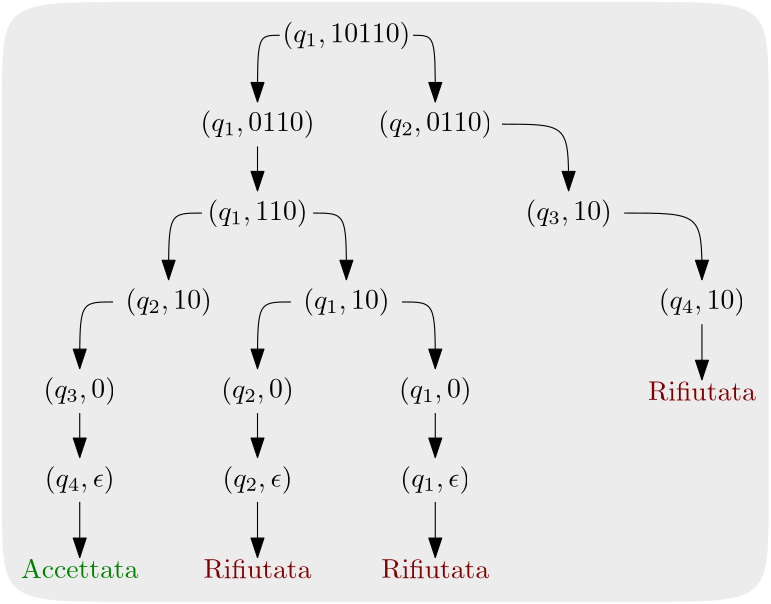 <?xml version="1.0"?>
<!DOCTYPE ipe SYSTEM "ipe.dtd">
<ipe version="70218" creator="Ipe 7.2.28">
<info created="D:20240927195550" modified="D:20240927200431"/>
<ipestyle name="basic">
<symbol name="arrow/arc(spx)">
<path stroke="sym-stroke" fill="sym-stroke" pen="sym-pen">
0 0 m
-1 0.333 l
-1 -0.333 l
h
</path>
</symbol>
<symbol name="arrow/farc(spx)">
<path stroke="sym-stroke" fill="white" pen="sym-pen">
0 0 m
-1 0.333 l
-1 -0.333 l
h
</path>
</symbol>
<symbol name="arrow/ptarc(spx)">
<path stroke="sym-stroke" fill="sym-stroke" pen="sym-pen">
0 0 m
-1 0.333 l
-0.8 0 l
-1 -0.333 l
h
</path>
</symbol>
<symbol name="arrow/fptarc(spx)">
<path stroke="sym-stroke" fill="white" pen="sym-pen">
0 0 m
-1 0.333 l
-0.8 0 l
-1 -0.333 l
h
</path>
</symbol>
<symbol name="mark/circle(sx)" transformations="translations">
<path fill="sym-stroke">
0.6 0 0 0.6 0 0 e
0.4 0 0 0.4 0 0 e
</path>
</symbol>
<symbol name="mark/disk(sx)" transformations="translations">
<path fill="sym-stroke">
0.6 0 0 0.6 0 0 e
</path>
</symbol>
<symbol name="mark/fdisk(sfx)" transformations="translations">
<group>
<path fill="sym-fill">
0.5 0 0 0.5 0 0 e
</path>
<path fill="sym-stroke" fillrule="eofill">
0.6 0 0 0.6 0 0 e
0.4 0 0 0.4 0 0 e
</path>
</group>
</symbol>
<symbol name="mark/box(sx)" transformations="translations">
<path fill="sym-stroke" fillrule="eofill">
-0.6 -0.6 m
0.6 -0.6 l
0.6 0.6 l
-0.6 0.6 l
h
-0.4 -0.4 m
0.4 -0.4 l
0.4 0.4 l
-0.4 0.4 l
h
</path>
</symbol>
<symbol name="mark/square(sx)" transformations="translations">
<path fill="sym-stroke">
-0.6 -0.6 m
0.6 -0.6 l
0.6 0.6 l
-0.6 0.6 l
h
</path>
</symbol>
<symbol name="mark/fsquare(sfx)" transformations="translations">
<group>
<path fill="sym-fill">
-0.5 -0.5 m
0.5 -0.5 l
0.5 0.5 l
-0.5 0.5 l
h
</path>
<path fill="sym-stroke" fillrule="eofill">
-0.6 -0.6 m
0.6 -0.6 l
0.6 0.6 l
-0.6 0.6 l
h
-0.4 -0.4 m
0.4 -0.4 l
0.4 0.4 l
-0.4 0.4 l
h
</path>
</group>
</symbol>
<symbol name="mark/cross(sx)" transformations="translations">
<group>
<path fill="sym-stroke">
-0.43 -0.57 m
0.57 0.43 l
0.43 0.57 l
-0.57 -0.43 l
h
</path>
<path fill="sym-stroke">
-0.43 0.57 m
0.57 -0.43 l
0.43 -0.57 l
-0.57 0.43 l
h
</path>
</group>
</symbol>
<symbol name="arrow/fnormal(spx)">
<path stroke="sym-stroke" fill="white" pen="sym-pen">
0 0 m
-1 0.333 l
-1 -0.333 l
h
</path>
</symbol>
<symbol name="arrow/pointed(spx)">
<path stroke="sym-stroke" fill="sym-stroke" pen="sym-pen">
0 0 m
-1 0.333 l
-0.8 0 l
-1 -0.333 l
h
</path>
</symbol>
<symbol name="arrow/fpointed(spx)">
<path stroke="sym-stroke" fill="white" pen="sym-pen">
0 0 m
-1 0.333 l
-0.8 0 l
-1 -0.333 l
h
</path>
</symbol>
<symbol name="arrow/linear(spx)">
<path stroke="sym-stroke" pen="sym-pen">
-1 0.333 m
0 0 l
-1 -0.333 l
</path>
</symbol>
<symbol name="arrow/fdouble(spx)">
<path stroke="sym-stroke" fill="white" pen="sym-pen">
0 0 m
-1 0.333 l
-1 -0.333 l
h
-1 0 m
-2 0.333 l
-2 -0.333 l
h
</path>
</symbol>
<symbol name="arrow/double(spx)">
<path stroke="sym-stroke" fill="sym-stroke" pen="sym-pen">
0 0 m
-1 0.333 l
-1 -0.333 l
h
-1 0 m
-2 0.333 l
-2 -0.333 l
h
</path>
</symbol>
<symbol name="arrow/mid-normal(spx)">
<path stroke="sym-stroke" fill="sym-stroke" pen="sym-pen">
0.5 0 m
-0.5 0.333 l
-0.5 -0.333 l
h
</path>
</symbol>
<symbol name="arrow/mid-fnormal(spx)">
<path stroke="sym-stroke" fill="white" pen="sym-pen">
0.5 0 m
-0.5 0.333 l
-0.5 -0.333 l
h
</path>
</symbol>
<symbol name="arrow/mid-pointed(spx)">
<path stroke="sym-stroke" fill="sym-stroke" pen="sym-pen">
0.5 0 m
-0.5 0.333 l
-0.3 0 l
-0.5 -0.333 l
h
</path>
</symbol>
<symbol name="arrow/mid-fpointed(spx)">
<path stroke="sym-stroke" fill="white" pen="sym-pen">
0.5 0 m
-0.5 0.333 l
-0.3 0 l
-0.5 -0.333 l
h
</path>
</symbol>
<symbol name="arrow/mid-double(spx)">
<path stroke="sym-stroke" fill="sym-stroke" pen="sym-pen">
1 0 m
0 0.333 l
0 -0.333 l
h
0 0 m
-1 0.333 l
-1 -0.333 l
h
</path>
</symbol>
<symbol name="arrow/mid-fdouble(spx)">
<path stroke="sym-stroke" fill="white" pen="sym-pen">
1 0 m
0 0.333 l
0 -0.333 l
h
0 0 m
-1 0.333 l
-1 -0.333 l
h
</path>
</symbol>
<anglesize name="22.5 deg" value="22.5"/>
<anglesize name="30 deg" value="30"/>
<anglesize name="45 deg" value="45"/>
<anglesize name="60 deg" value="60"/>
<anglesize name="90 deg" value="90"/>
<arrowsize name="large" value="10"/>
<arrowsize name="small" value="5"/>
<arrowsize name="tiny" value="3"/>
<color name="blue" value="0 0 1"/>
<color name="brown" value="0.647 0.165 0.165"/>
<color name="darkblue" value="0 0 0.545"/>
<color name="darkcyan" value="0 0.545 0.545"/>
<color name="darkgray" value="0.663"/>
<color name="darkgreen" value="0 0.392 0"/>
<color name="darkmagenta" value="0.545 0 0.545"/>
<color name="darkorange" value="1 0.549 0"/>
<color name="darkred" value="0.545 0 0"/>
<color name="gold" value="1 0.843 0"/>
<color name="gray" value="0.745"/>
<color name="green" value="0 1 0"/>
<color name="lightblue" value="0.678 0.847 0.902"/>
<color name="lightcyan" value="0.878 1 1"/>
<color name="lightgray" value="0.827"/>
<color name="lightgreen" value="0.565 0.933 0.565"/>
<color name="lightyellow" value="1 1 0.878"/>
<color name="navy" value="0 0 0.502"/>
<color name="orange" value="1 0.647 0"/>
<color name="pink" value="1 0.753 0.796"/>
<color name="purple" value="0.627 0.125 0.941"/>
<color name="red" value="1 0 0"/>
<color name="seagreen" value="0.18 0.545 0.341"/>
<color name="turquoise" value="0.251 0.878 0.816"/>
<color name="violet" value="0.933 0.51 0.933"/>
<color name="yellow" value="1 1 0"/>
<dashstyle name="dash dot dotted" value="[4 2 1 2 1 2] 0"/>
<dashstyle name="dash dotted" value="[4 2 1 2] 0"/>
<dashstyle name="dashed" value="[4] 0"/>
<dashstyle name="dotted" value="[1 3] 0"/>
<gridsize name="10 pts (~3.5 mm)" value="10"/>
<gridsize name="14 pts (~5 mm)" value="14"/>
<gridsize name="16 pts (~6 mm)" value="16"/>
<gridsize name="20 pts (~7 mm)" value="20"/>
<gridsize name="28 pts (~10 mm)" value="28"/>
<gridsize name="32 pts (~12 mm)" value="32"/>
<gridsize name="4 pts" value="4"/>
<gridsize name="56 pts (~20 mm)" value="56"/>
<gridsize name="8 pts (~3 mm)" value="8"/>
<opacity name="10%" value="0.1"/>
<opacity name="30%" value="0.3"/>
<opacity name="50%" value="0.5"/>
<opacity name="75%" value="0.75"/>
<pen name="fat" value="1.2"/>
<pen name="heavier" value="0.8"/>
<pen name="ultrafat" value="2"/>
<symbolsize name="large" value="5"/>
<symbolsize name="small" value="2"/>
<symbolsize name="tiny" value="1.1"/>
<textsize name="Huge" value="\Huge"/>
<textsize name="LARGE" value="\LARGE"/>
<textsize name="Large" value="\Large"/>
<textsize name="footnote" value="\footnotesize"/>
<textsize name="huge" value="\huge"/>
<textsize name="large" value="\large"/>
<textsize name="script" value="\scriptsize"/>
<textsize name="small" value="\small"/>
<textsize name="tiny" value="\tiny"/>
<textstyle name="center" begin="\begin{center}" end="\end{center}"/>
<textstyle name="item" begin="\begin{itemize}\item{}" end="\end{itemize}"/>
<textstyle name="itemize" begin="\begin{itemize}" end="\end{itemize}"/>
<tiling name="falling" angle="-60" step="4" width="1"/>
<tiling name="rising" angle="30" step="4" width="1"/>
</ipestyle>
<page>
<layer name="alpha"/>
<view layers="alpha" active="alpha"/>
<path layer="alpha" fill="0.753" opacity="30%" stroke-opacity="opaque">
116 796
116 796
392 796
392 796
392 580
392 580
116 580
116 580 u
</path>
<text transformations="translations" pos="240 784" stroke="black" type="label" width="46" height="7.473" depth="2.49" halign="center" valign="center" style="math">(q_1,10110)</text>
<text matrix="1 0 0 1 -32 -32" transformations="translations" pos="240 784" stroke="black" type="label" width="41.019" height="7.473" depth="2.49" halign="center" valign="center" style="math">(q_1,0110)</text>
<text matrix="1 0 0 1 32 -32" transformations="translations" pos="240 784" stroke="black" type="label" width="41.019" height="7.473" depth="2.49" halign="center" valign="center" style="math">(q_2,0110)</text>
<text matrix="1 0 0 1 -32 -64" transformations="translations" pos="240 784" stroke="black" type="label" width="36.037" height="7.473" depth="2.49" halign="center" valign="center" style="math">(q_1,110)</text>
<text matrix="1 0 0 1 80 -64" transformations="translations" pos="240 784" stroke="black" type="label" width="31.056" height="7.473" depth="2.49" halign="center" valign="center" style="math">(q_3,10)</text>
<text matrix="1 0 0 1 128 -96" transformations="translations" pos="240 784" stroke="black" type="label" width="31.056" height="7.473" depth="2.49" halign="center" valign="center" style="math">(q_4,10)</text>
<text matrix="1 0 0 1 128 -128" transformations="translations" pos="240 784" stroke="0.502 0 0" type="label" width="38.882" height="6.918" depth="0" halign="center" valign="center">Rifiutata</text>
<path stroke="black" arrow="normal/normal">
216 784 m
208 784
208 784
208 760 c
</path>
<path stroke="black" arrow="normal/normal">
264 784 m
272 784
272 784
272 760 c
</path>
<path stroke="black" arrow="normal/normal">
296 752 m
320 752
320 752
320 728 c
</path>
<path stroke="black" arrow="normal/normal">
208 744 m
208 728 l
</path>
<path stroke="black" arrow="normal/normal">
340 720 m
368 720
368 720
368 696 c
</path>
<path stroke="black" arrow="normal/normal">
368 680 m
368 660 l
</path>
<text matrix="1 0 0 1 -64 -96" transformations="translations" pos="240 784" stroke="black" type="label" width="31.056" height="7.473" depth="2.49" halign="center" valign="center" style="math">(q_2,10)</text>
<text matrix="1 0 0 1 0 -96" transformations="translations" pos="240 784" stroke="black" type="label" width="31.056" height="7.473" depth="2.49" halign="center" valign="center" style="math">(q_1,10)</text>
<text matrix="1 0 0 1 -32 -128" transformations="translations" pos="240 784" stroke="black" type="label" width="26.075" height="7.473" depth="2.49" halign="center" valign="center" style="math">(q_2,0)</text>
<text matrix="1 0 0 1 32 -128" transformations="translations" pos="240 784" stroke="black" type="label" width="26.075" height="7.473" depth="2.49" halign="center" valign="center" style="math">(q_1,0)</text>
<text matrix="1 0 0 1 -32 -160" transformations="translations" pos="240 784" stroke="black" type="label" width="25.137" height="7.473" depth="2.49" halign="center" valign="center" style="math">(q_2,\epsilon)</text>
<text matrix="1 0 0 1 32 -160" transformations="translations" pos="240 784" stroke="black" type="label" width="25.137" height="7.473" depth="2.49" halign="center" valign="center" style="math">(q_1,\epsilon)</text>
<text matrix="1 0 0 1 32 -192" transformations="translations" pos="240 784" stroke="0.502 0 0" type="label" width="38.882" height="6.918" depth="0" halign="center" valign="center">Rifiutata</text>
<path matrix="1 0 0 1 -96 -64" stroke="black" arrow="normal/normal">
368 680 m
368 660 l
</path>
<text matrix="1 0 0 1 -32 -192" transformations="translations" pos="240 784" stroke="0.502 0 0" type="label" width="38.882" height="6.918" depth="0" halign="center" valign="center">Rifiutata</text>
<path matrix="1 0 0 1 -160 -64" stroke="black" arrow="normal/normal">
368 680 m
368 660 l
</path>
<path stroke="black" arrow="normal/normal">
228 720 m
240 720
240 720
240 696 c
</path>
<path stroke="black" arrow="normal/normal">
220 688 m
208 688
208 688
208 664 c
</path>
<path stroke="black" arrow="normal/normal">
260 688 m
272 688
272 688
272 664 c
</path>
<path stroke="black" arrow="normal/normal">
272 648 m
272 632 l
</path>
<path stroke="black" arrow="normal/normal">
208 648 m
208 632 l
</path>
<path stroke="black" arrow="normal/normal">
188 720 m
176 720
176 720
176 696 c
</path>
<text matrix="1 0 0 1 -96 -128" transformations="translations" pos="240 784" stroke="black" type="label" width="26.075" height="7.473" depth="2.49" halign="center" valign="center" style="math">(q_3,0)</text>
<path stroke="black" arrow="normal/normal">
156 688 m
144 688
144 688
144 664 c
</path>
<text matrix="1 0 0 1 -96 -160" transformations="translations" pos="240 784" stroke="black" type="label" width="25.137" height="7.473" depth="2.49" halign="center" valign="center" style="math">(q_4,\epsilon)</text>
<path matrix="1 0 0 1 -64 0" stroke="black" arrow="normal/normal">
208 648 m
208 632 l
</path>
<text matrix="1 0 0 1 -96 -192" transformations="translations" pos="240 784" stroke="0 0.502 0" type="label" width="42.341" height="6.808" depth="0" halign="center" valign="center">Accettata</text>
<path matrix="1 0 0 1 -224 -64" stroke="black" arrow="normal/normal">
368 680 m
368 660 l
</path>
</page>
</ipe>
